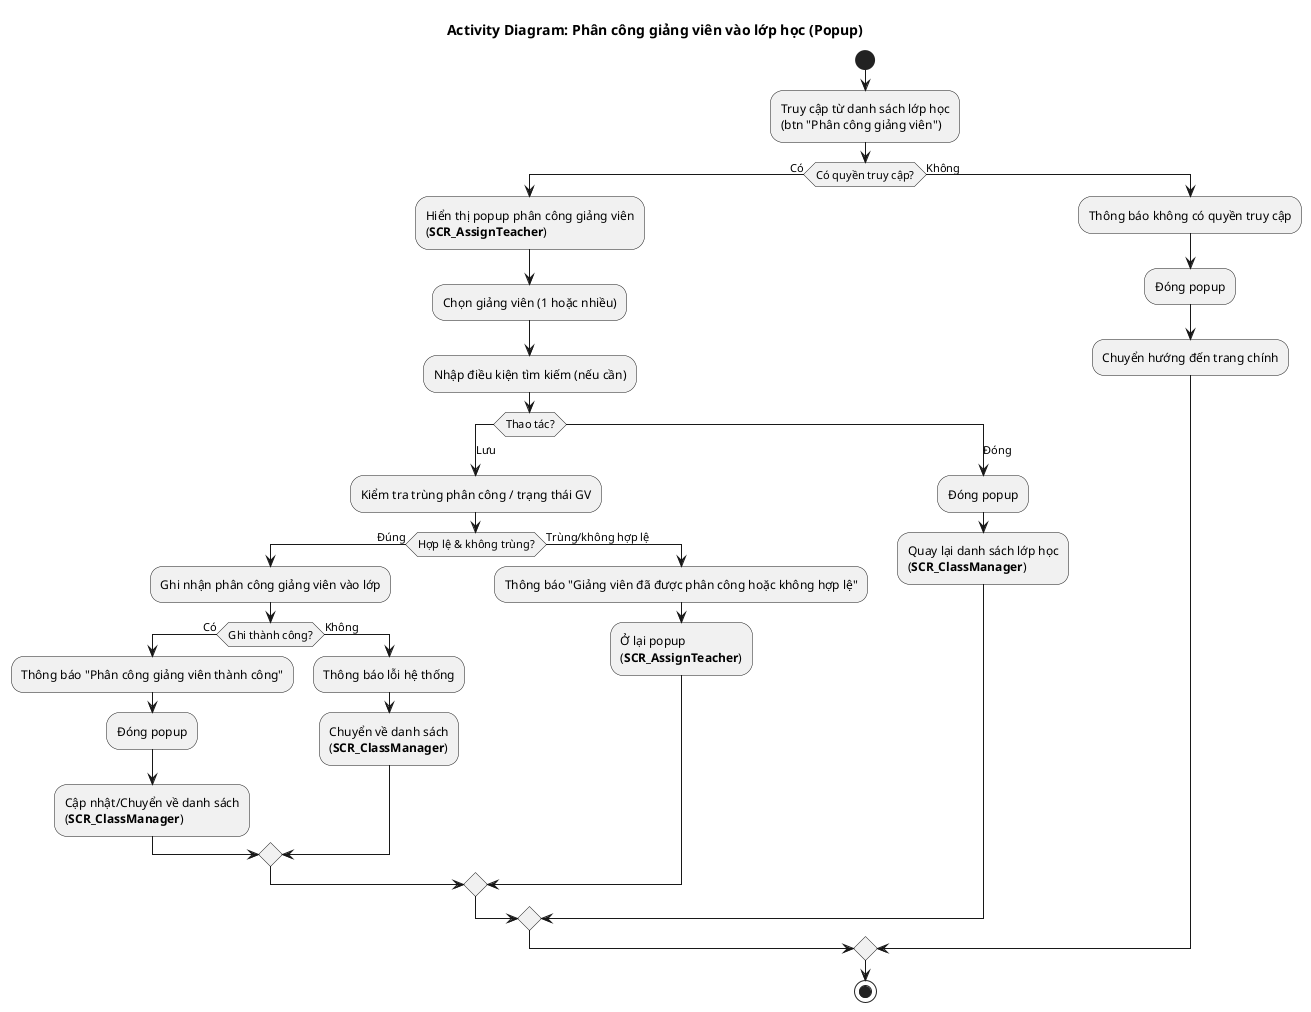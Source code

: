 @startuml AD_ClassManager_AssignTeacher
!pragma layout smetana
title Activity Diagram: Phân công giảng viên vào lớp học (Popup)

start
:Truy cập từ danh sách lớp học\n(btn "Phân công giảng viên");

if (Có quyền truy cập?) then (Có)
  :Hiển thị popup phân công giảng viên\n(**SCR_AssignTeacher**);

    :Chọn giảng viên (1 hoặc nhiều);
    :Nhập điều kiện tìm kiếm (nếu cần);

    switch (Thao tác?)
      case (Lưu)
        :Kiểm tra trùng phân công / trạng thái GV;
          if (Hợp lệ & không trùng?) then (Đúng)
            :Ghi nhận phân công giảng viên vào lớp;
              if (Ghi thành công?) then (Có)
                :Thông báo "Phân công giảng viên thành công";
                :Đóng popup;
                :Cập nhật/Chuyển về danh sách\n(**SCR_ClassManager**);
              else (Không)
                :Thông báo lỗi hệ thống;
                :Chuyển về danh sách\n(**SCR_ClassManager**);
              endif
          else (Trùng/không hợp lệ)
            :Thông báo "Giảng viên đã được phân công hoặc không hợp lệ";
            :Ở lại popup\n(**SCR_AssignTeacher**);
          endif

      case (Đóng)
        :Đóng popup;
        :Quay lại danh sách lớp học\n(**SCR_ClassManager**);
    endswitch

else (Không)
  :Thông báo không có quyền truy cập;
  :Đóng popup;
  :Chuyển hướng đến trang chính;
endif
stop
@enduml
